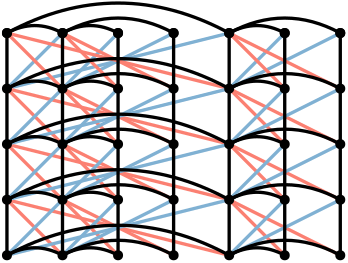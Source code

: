 <?xml version="1.0"?>
<!DOCTYPE ipe SYSTEM "ipe.dtd">
<ipe version="70218" creator="Ipe 7.2.23">
<info created="D:20201120071508" modified="D:20210525085552"/>
<ipestyle name="basic">
<symbol name="arrow/arc(spx)">
<path stroke="sym-stroke" fill="sym-stroke" pen="sym-pen">
0 0 m
-1 0.333 l
-1 -0.333 l
h
</path>
</symbol>
<symbol name="arrow/farc(spx)">
<path stroke="sym-stroke" fill="white" pen="sym-pen">
0 0 m
-1 0.333 l
-1 -0.333 l
h
</path>
</symbol>
<symbol name="arrow/ptarc(spx)">
<path stroke="sym-stroke" fill="sym-stroke" pen="sym-pen">
0 0 m
-1 0.333 l
-0.8 0 l
-1 -0.333 l
h
</path>
</symbol>
<symbol name="arrow/fptarc(spx)">
<path stroke="sym-stroke" fill="white" pen="sym-pen">
0 0 m
-1 0.333 l
-0.8 0 l
-1 -0.333 l
h
</path>
</symbol>
<symbol name="mark/circle(sx)" transformations="translations">
<path fill="sym-stroke">
0.6 0 0 0.6 0 0 e
0.4 0 0 0.4 0 0 e
</path>
</symbol>
<symbol name="mark/disk(sx)" transformations="translations">
<path fill="sym-stroke">
0.6 0 0 0.6 0 0 e
</path>
</symbol>
<symbol name="mark/fdisk(sfx)" transformations="translations">
<group>
<path fill="sym-fill">
0.5 0 0 0.5 0 0 e
</path>
<path fill="sym-stroke" fillrule="eofill">
0.6 0 0 0.6 0 0 e
0.4 0 0 0.4 0 0 e
</path>
</group>
</symbol>
<symbol name="mark/box(sx)" transformations="translations">
<path fill="sym-stroke" fillrule="eofill">
-0.6 -0.6 m
0.6 -0.6 l
0.6 0.6 l
-0.6 0.6 l
h
-0.4 -0.4 m
0.4 -0.4 l
0.4 0.4 l
-0.4 0.4 l
h
</path>
</symbol>
<symbol name="mark/square(sx)" transformations="translations">
<path fill="sym-stroke">
-0.6 -0.6 m
0.6 -0.6 l
0.6 0.6 l
-0.6 0.6 l
h
</path>
</symbol>
<symbol name="mark/fsquare(sfx)" transformations="translations">
<group>
<path fill="sym-fill">
-0.5 -0.5 m
0.5 -0.5 l
0.5 0.5 l
-0.5 0.5 l
h
</path>
<path fill="sym-stroke" fillrule="eofill">
-0.6 -0.6 m
0.6 -0.6 l
0.6 0.6 l
-0.6 0.6 l
h
-0.4 -0.4 m
0.4 -0.4 l
0.4 0.4 l
-0.4 0.4 l
h
</path>
</group>
</symbol>
<symbol name="mark/cross(sx)" transformations="translations">
<group>
<path fill="sym-stroke">
-0.43 -0.57 m
0.57 0.43 l
0.43 0.57 l
-0.57 -0.43 l
h
</path>
<path fill="sym-stroke">
-0.43 0.57 m
0.57 -0.43 l
0.43 -0.57 l
-0.57 0.43 l
h
</path>
</group>
</symbol>
<symbol name="arrow/fnormal(spx)">
<path stroke="sym-stroke" fill="white" pen="sym-pen">
0 0 m
-1 0.333 l
-1 -0.333 l
h
</path>
</symbol>
<symbol name="arrow/pointed(spx)">
<path stroke="sym-stroke" fill="sym-stroke" pen="sym-pen">
0 0 m
-1 0.333 l
-0.8 0 l
-1 -0.333 l
h
</path>
</symbol>
<symbol name="arrow/fpointed(spx)">
<path stroke="sym-stroke" fill="white" pen="sym-pen">
0 0 m
-1 0.333 l
-0.8 0 l
-1 -0.333 l
h
</path>
</symbol>
<symbol name="arrow/linear(spx)">
<path stroke="sym-stroke" pen="sym-pen">
-1 0.333 m
0 0 l
-1 -0.333 l
</path>
</symbol>
<symbol name="arrow/fdouble(spx)">
<path stroke="sym-stroke" fill="white" pen="sym-pen">
0 0 m
-1 0.333 l
-1 -0.333 l
h
-1 0 m
-2 0.333 l
-2 -0.333 l
h
</path>
</symbol>
<symbol name="arrow/double(spx)">
<path stroke="sym-stroke" fill="sym-stroke" pen="sym-pen">
0 0 m
-1 0.333 l
-1 -0.333 l
h
-1 0 m
-2 0.333 l
-2 -0.333 l
h
</path>
</symbol>
<symbol name="arrow/mid-normal(spx)">
<path stroke="sym-stroke" fill="sym-stroke" pen="sym-pen">
0.5 0 m
-0.5 0.333 l
-0.5 -0.333 l
h
</path>
</symbol>
<symbol name="arrow/mid-fnormal(spx)">
<path stroke="sym-stroke" fill="white" pen="sym-pen">
0.5 0 m
-0.5 0.333 l
-0.5 -0.333 l
h
</path>
</symbol>
<symbol name="arrow/mid-pointed(spx)">
<path stroke="sym-stroke" fill="sym-stroke" pen="sym-pen">
0.5 0 m
-0.5 0.333 l
-0.3 0 l
-0.5 -0.333 l
h
</path>
</symbol>
<symbol name="arrow/mid-fpointed(spx)">
<path stroke="sym-stroke" fill="white" pen="sym-pen">
0.5 0 m
-0.5 0.333 l
-0.3 0 l
-0.5 -0.333 l
h
</path>
</symbol>
<symbol name="arrow/mid-double(spx)">
<path stroke="sym-stroke" fill="sym-stroke" pen="sym-pen">
1 0 m
0 0.333 l
0 -0.333 l
h
0 0 m
-1 0.333 l
-1 -0.333 l
h
</path>
</symbol>
<symbol name="arrow/mid-fdouble(spx)">
<path stroke="sym-stroke" fill="white" pen="sym-pen">
1 0 m
0 0.333 l
0 -0.333 l
h
0 0 m
-1 0.333 l
-1 -0.333 l
h
</path>
</symbol>
<anglesize name="22.5 deg" value="22.5"/>
<anglesize name="30 deg" value="30"/>
<anglesize name="45 deg" value="45"/>
<anglesize name="60 deg" value="60"/>
<anglesize name="90 deg" value="90"/>
<arrowsize name="large" value="10"/>
<arrowsize name="small" value="5"/>
<arrowsize name="tiny" value="3"/>
<color name="blue" value="0 0 1"/>
<color name="brown" value="0.647 0.165 0.165"/>
<color name="darkblue" value="0 0 0.545"/>
<color name="darkcyan" value="0 0.545 0.545"/>
<color name="darkgray" value="0.663"/>
<color name="darkgreen" value="0 0.392 0"/>
<color name="darkmagenta" value="0.545 0 0.545"/>
<color name="darkorange" value="1 0.549 0"/>
<color name="darkred" value="0.545 0 0"/>
<color name="gold" value="1 0.843 0"/>
<color name="gray" value="0.745"/>
<color name="green" value="0 1 0"/>
<color name="lightblue" value="0.678 0.847 0.902"/>
<color name="lightcyan" value="0.878 1 1"/>
<color name="lightgray" value="0.827"/>
<color name="lightgreen" value="0.565 0.933 0.565"/>
<color name="lightyellow" value="1 1 0.878"/>
<color name="navy" value="0 0 0.502"/>
<color name="orange" value="1 0.647 0"/>
<color name="pink" value="1 0.753 0.796"/>
<color name="purple" value="0.627 0.125 0.941"/>
<color name="red" value="1 0 0"/>
<color name="seagreen" value="0.18 0.545 0.341"/>
<color name="turquoise" value="0.251 0.878 0.816"/>
<color name="violet" value="0.933 0.51 0.933"/>
<color name="yellow" value="1 1 0"/>
<dashstyle name="dash dot dotted" value="[4 2 1 2 1 2] 0"/>
<dashstyle name="dash dotted" value="[4 2 1 2] 0"/>
<dashstyle name="dashed" value="[4] 0"/>
<dashstyle name="dotted" value="[1 3] 0"/>
<gridsize name="10 pts (~3.5 mm)" value="10"/>
<gridsize name="14 pts (~5 mm)" value="14"/>
<gridsize name="16 pts (~6 mm)" value="16"/>
<gridsize name="20 pts (~7 mm)" value="20"/>
<gridsize name="28 pts (~10 mm)" value="28"/>
<gridsize name="32 pts (~12 mm)" value="32"/>
<gridsize name="4 pts" value="4"/>
<gridsize name="56 pts (~20 mm)" value="56"/>
<gridsize name="8 pts (~3 mm)" value="8"/>
<opacity name="10%" value="0.1"/>
<opacity name="30%" value="0.3"/>
<opacity name="50%" value="0.5"/>
<opacity name="75%" value="0.75"/>
<pen name="fat" value="1.2"/>
<pen name="heavier" value="0.8"/>
<pen name="ultrafat" value="2"/>
<symbolsize name="large" value="5"/>
<symbolsize name="small" value="2"/>
<symbolsize name="tiny" value="1.1"/>
<textsize name="Huge" value="\Huge"/>
<textsize name="LARGE" value="\LARGE"/>
<textsize name="Large" value="\Large"/>
<textsize name="footnote" value="\footnotesize"/>
<textsize name="huge" value="\huge"/>
<textsize name="large" value="\large"/>
<textsize name="small" value="\small"/>
<textsize name="tiny" value="\tiny"/>
<textstyle name="center" begin="\begin{center}" end="\end{center}"/>
<textstyle name="item" begin="\begin{itemize}\item{}" end="\end{itemize}"/>
<textstyle name="itemize" begin="\begin{itemize}" end="\end{itemize}"/>
<tiling name="falling" angle="-60" step="4" width="1"/>
<tiling name="rising" angle="30" step="4" width="1"/>
</ipestyle>
<ipestyle name="brew">
<color name="aliceblue" value="0.941 0.973 1"/>
<color name="brew1" value="0.552 0.827 0.78"/>
<color name="brew2" value="1 1 0.701"/>
<color name="brew3" value="0.745 0.729 0.854"/>
<color name="brew4" value="0.984 0.501 0.447"/>
<color name="brew5" value="0.501 0.694 0.827"/>
<color name="brew6" value="0.992 0.705 0.384"/>
<color name="brew7" value="0.701 0.87 0.411"/>
<color name="brew8" value="0.988 0.803 0.898"/>
<pen name="fattyfatfat" value="4"/>
</ipestyle>
<page>
<layer name="alpha"/>
<layer name="beta"/>
<layer name="gamma"/>
<view layers="alpha beta gamma" active="gamma"/>
<path layer="gamma" matrix="1.25 0 0 1.25 -42 -522.16" stroke="brew5" pen="fat">
232 688 m
248 704 l
</path>
<path matrix="1.25 0 0 1.25 -42 -522.16" stroke="brew5" pen="fat">
232 688 m
296 704 l
</path>
<path matrix="1.25 0 0 1.25 -42 -522.16" stroke="brew5" pen="fat">
248 688 m
264 704 l
</path>
<path matrix="1.25 0 0 1.25 -42 -522.16" stroke="brew5" pen="fat">
248 688 m
280 704 l
</path>
<path matrix="1.25 0 0 1.25 -42 -522.16" stroke="brew5" pen="fat">
296 688 m
312 704 l
</path>
<path matrix="1.25 0 0 1.25 -42 -522.16" stroke="brew5" pen="fat">
296 688 m
328 704 l
</path>
<path layer="beta" matrix="1.25 0 0 1.25 -42 -522.16" stroke="brew4" pen="fat">
232 704 m
248 688 l
</path>
<path matrix="1.25 0 0 1.25 -42 -522.16" stroke="brew4" pen="fat">
232 704 m
296 688 l
</path>
<path matrix="1.25 0 0 1.25 -42 -522.16" stroke="brew4" pen="fat">
248 704 m
264 688 l
</path>
<path matrix="1.25 0 0 1.25 -42 -522.16" stroke="brew4" pen="fat">
248 704 m
280 688 l
</path>
<path matrix="1.25 0 0 1.25 -42 -522.16" stroke="brew4" pen="fat">
296 704 m
312 688 l
</path>
<path matrix="1.25 0 0 1.25 -42 -522.16" stroke="brew4" pen="fat">
296 704 m
328 688 l
</path>
<path matrix="1.25 0 0 1.25 -42 -542.16" stroke="brew4" pen="fat">
232 704 m
248 688 l
</path>
<path matrix="1.25 0 0 1.25 -42 -542.16" stroke="brew4" pen="fat">
232 704 m
296 688 l
</path>
<path matrix="1.25 0 0 1.25 -42 -542.16" stroke="brew4" pen="fat">
248 704 m
264 688 l
</path>
<path matrix="1.25 0 0 1.25 -42 -542.16" stroke="brew4" pen="fat">
248 704 m
280 688 l
</path>
<path matrix="1.25 0 0 1.25 -42 -542.16" stroke="brew4" pen="fat">
296 704 m
312 688 l
</path>
<path matrix="1.25 0 0 1.25 -42 -542.16" stroke="brew4" pen="fat">
296 704 m
328 688 l
</path>
<path matrix="1.25 0 0 1.25 -42 -562.16" stroke="brew4" pen="fat">
232 704 m
248 688 l
</path>
<path matrix="1.25 0 0 1.25 -42 -562.16" stroke="brew4" pen="fat">
232 704 m
296 688 l
</path>
<path matrix="1.25 0 0 1.25 -42 -562.16" stroke="brew4" pen="fat">
248 704 m
264 688 l
</path>
<path matrix="1.25 0 0 1.25 -42 -562.16" stroke="brew4" pen="fat">
248 704 m
280 688 l
</path>
<path matrix="1.25 0 0 1.25 -42 -562.16" stroke="brew4" pen="fat">
296 704 m
312 688 l
</path>
<path matrix="1.25 0 0 1.25 -42 -562.16" stroke="brew4" pen="fat">
296 704 m
328 688 l
</path>
<path matrix="1.25 0 0 1.25 -42 -582.16" stroke="brew4" pen="fat">
232 704 m
248 688 l
</path>
<path matrix="1.25 0 0 1.25 -42 -582.16" stroke="brew4" pen="fat">
232 704 m
296 688 l
</path>
<path matrix="1.25 0 0 1.25 -42 -582.16" stroke="brew4" pen="fat">
248 704 m
264 688 l
</path>
<path matrix="1.25 0 0 1.25 -42 -582.16" stroke="brew4" pen="fat">
248 704 m
280 688 l
</path>
<path matrix="1.25 0 0 1.25 -42 -582.16" stroke="brew4" pen="fat">
296 704 m
312 688 l
</path>
<path matrix="1.25 0 0 1.25 -42 -582.16" stroke="brew4" pen="fat">
296 704 m
328 688 l
</path>
<path layer="gamma" matrix="1.25 0 0 1.25 -42 -542.16" stroke="brew5" pen="fat">
232 688 m
248 704 l
</path>
<path matrix="1.25 0 0 1.25 -42 -542.16" stroke="brew5" pen="fat">
232 688 m
296 704 l
</path>
<path matrix="1.25 0 0 1.25 -42 -542.16" stroke="brew5" pen="fat">
248 688 m
264 704 l
</path>
<path matrix="1.25 0 0 1.25 -42 -542.16" stroke="brew5" pen="fat">
248 688 m
280 704 l
</path>
<path matrix="1.25 0 0 1.25 -42 -542.16" stroke="brew5" pen="fat">
296 688 m
312 704 l
</path>
<path matrix="1.25 0 0 1.25 -42 -542.16" stroke="brew5" pen="fat">
296 688 m
328 704 l
</path>
<path matrix="1.25 0 0 1.25 -42 -562.16" stroke="brew5" pen="fat">
232 688 m
248 704 l
</path>
<path matrix="1.25 0 0 1.25 -42 -562.16" stroke="brew5" pen="fat">
232 688 m
296 704 l
</path>
<path matrix="1.25 0 0 1.25 -42 -562.16" stroke="brew5" pen="fat">
248 688 m
264 704 l
</path>
<path matrix="1.25 0 0 1.25 -42 -562.16" stroke="brew5" pen="fat">
248 688 m
280 704 l
</path>
<path matrix="1.25 0 0 1.25 -42 -562.16" stroke="brew5" pen="fat">
296 688 m
312 704 l
</path>
<path matrix="1.25 0 0 1.25 -42 -562.16" stroke="brew5" pen="fat">
296 688 m
328 704 l
</path>
<path matrix="1.25 0 0 1.25 -42 -582.16" stroke="brew5" pen="fat">
232 688 m
248 704 l
</path>
<path matrix="1.25 0 0 1.25 -42 -582.16" stroke="brew5" pen="fat">
232 688 m
296 704 l
</path>
<path matrix="1.25 0 0 1.25 -42 -582.16" stroke="brew5" pen="fat">
248 688 m
264 704 l
</path>
<path matrix="1.25 0 0 1.25 -42 -582.16" stroke="brew5" pen="fat">
248 688 m
280 704 l
</path>
<path matrix="1.25 0 0 1.25 -42 -582.16" stroke="brew5" pen="fat">
296 688 m
312 704 l
</path>
<path matrix="1.25 0 0 1.25 -42 -582.16" stroke="brew5" pen="fat">
296 688 m
328 704 l
</path>
<use layer="alpha" matrix="1.25 0 0 1.25 8 -522.16" name="mark/disk(sx)" pos="192 704" size="normal" stroke="black"/>
<use matrix="1.25 0 0 1.25 8 -522.16" name="mark/disk(sx)" pos="192 688" size="normal" stroke="black"/>
<use matrix="1.25 0 0 1.25 8 -522.16" name="mark/disk(sx)" pos="192 672" size="normal" stroke="black"/>
<use matrix="1.25 0 0 1.25 8 -522.16" name="mark/disk(sx)" pos="192 656" size="normal" stroke="black"/>
<use matrix="1.25 0 0 1.25 8 -522.16" name="mark/disk(sx)" pos="192 640" size="normal" stroke="black"/>
<path matrix="1.25 0 0 1.25 8 -522.16" stroke="black" pen="fat">
192 704 m
192 640 l
</path>
<use matrix="1.25 0 0 1.25 28 -522.16" name="mark/disk(sx)" pos="192 704" size="normal" stroke="black"/>
<use matrix="1.25 0 0 1.25 28 -522.16" name="mark/disk(sx)" pos="192 688" size="normal" stroke="black"/>
<use matrix="1.25 0 0 1.25 28 -522.16" name="mark/disk(sx)" pos="192 672" size="normal" stroke="black"/>
<use matrix="1.25 0 0 1.25 28 -522.16" name="mark/disk(sx)" pos="192 656" size="normal" stroke="black"/>
<use matrix="1.25 0 0 1.25 28 -522.16" name="mark/disk(sx)" pos="192 640" size="normal" stroke="black"/>
<path matrix="1.25 0 0 1.25 28 -522.16" stroke="black" pen="fat">
192 704 m
192 640 l
</path>
<use matrix="1.25 0 0 1.25 48 -522.16" name="mark/disk(sx)" pos="192 704" size="normal" stroke="black"/>
<use matrix="1.25 0 0 1.25 48 -522.16" name="mark/disk(sx)" pos="192 688" size="normal" stroke="black"/>
<use matrix="1.25 0 0 1.25 48 -522.16" name="mark/disk(sx)" pos="192 672" size="normal" stroke="black"/>
<use matrix="1.25 0 0 1.25 48 -522.16" name="mark/disk(sx)" pos="192 656" size="normal" stroke="black"/>
<use matrix="1.25 0 0 1.25 48 -522.16" name="mark/disk(sx)" pos="192 640" size="normal" stroke="black"/>
<path matrix="1.25 0 0 1.25 48 -522.16" stroke="black" pen="fat">
192 704 m
192 640 l
</path>
<use matrix="1.25 0 0 1.25 68 -522.16" name="mark/disk(sx)" pos="192 704" size="normal" stroke="black"/>
<use matrix="1.25 0 0 1.25 68 -522.16" name="mark/disk(sx)" pos="192 688" size="normal" stroke="black"/>
<use matrix="1.25 0 0 1.25 68 -522.16" name="mark/disk(sx)" pos="192 672" size="normal" stroke="black"/>
<use matrix="1.25 0 0 1.25 68 -522.16" name="mark/disk(sx)" pos="192 656" size="normal" stroke="black"/>
<use matrix="1.25 0 0 1.25 68 -522.16" name="mark/disk(sx)" pos="192 640" size="normal" stroke="black"/>
<path matrix="1.25 0 0 1.25 68 -522.16" stroke="black" pen="fat">
192 704 m
192 640 l
</path>
<use matrix="1.25 0 0 1.25 88 -522.16" name="mark/disk(sx)" pos="192 704" size="normal" stroke="black"/>
<use matrix="1.25 0 0 1.25 88 -522.16" name="mark/disk(sx)" pos="192 688" size="normal" stroke="black"/>
<use matrix="1.25 0 0 1.25 88 -522.16" name="mark/disk(sx)" pos="192 672" size="normal" stroke="black"/>
<use matrix="1.25 0 0 1.25 88 -522.16" name="mark/disk(sx)" pos="192 656" size="normal" stroke="black"/>
<use matrix="1.25 0 0 1.25 88 -522.16" name="mark/disk(sx)" pos="192 640" size="normal" stroke="black"/>
<path matrix="1.25 0 0 1.25 88 -522.16" stroke="black" pen="fat">
192 704 m
192 640 l
</path>
<use matrix="1.25 0 0 1.25 108 -522.16" name="mark/disk(sx)" pos="192 704" size="normal" stroke="black"/>
<use matrix="1.25 0 0 1.25 108 -522.16" name="mark/disk(sx)" pos="192 688" size="normal" stroke="black"/>
<use matrix="1.25 0 0 1.25 108 -522.16" name="mark/disk(sx)" pos="192 672" size="normal" stroke="black"/>
<use matrix="1.25 0 0 1.25 108 -522.16" name="mark/disk(sx)" pos="192 656" size="normal" stroke="black"/>
<use matrix="1.25 0 0 1.25 108 -522.16" name="mark/disk(sx)" pos="192 640" size="normal" stroke="black"/>
<path matrix="1.25 0 0 1.25 108 -522.16" stroke="black" pen="fat">
192 704 m
192 640 l
</path>
<use matrix="1.25 0 0 1.25 128 -522.16" name="mark/disk(sx)" pos="192 704" size="normal" stroke="black"/>
<use matrix="1.25 0 0 1.25 128 -522.16" name="mark/disk(sx)" pos="192 688" size="normal" stroke="black"/>
<use matrix="1.25 0 0 1.25 128 -522.16" name="mark/disk(sx)" pos="192 672" size="normal" stroke="black"/>
<use matrix="1.25 0 0 1.25 128 -522.16" name="mark/disk(sx)" pos="192 656" size="normal" stroke="black"/>
<use matrix="1.25 0 0 1.25 128 -522.16" name="mark/disk(sx)" pos="192 640" size="normal" stroke="black"/>
<path matrix="1.25 0 0 1.25 128 -522.16" stroke="black" pen="fat">
192 704 m
192 640 l
</path>
<use matrix="1.25 0 0 0.675 148 -95.76" name="mark/disk(sx)" pos="80 672" size="normal" stroke="black"/>
<use matrix="1.25 0 0 0.675 148 -95.76" name="mark/disk(sx)" pos="96 672" size="normal" stroke="black"/>
<use matrix="1.25 0 0 0.675 148 -95.76" name="mark/disk(sx)" pos="112 672" size="normal" stroke="black"/>
<use matrix="1.25 0 0 0.675 148 -95.76" name="mark/disk(sx)" pos="128 672" size="normal" stroke="black"/>
<use matrix="1.25 0 0 0.675 148 -95.76" name="mark/disk(sx)" pos="144 672" size="normal" stroke="black"/>
<use matrix="1.25 0 0 0.675 148 -95.76" name="mark/disk(sx)" pos="160 672" size="normal" stroke="black"/>
<use matrix="1.25 0 0 0.675 148 -95.76" name="mark/disk(sx)" pos="176 672" size="normal" stroke="black"/>
<path matrix="1.25 0 0 0.675 148 -95.76" stroke="black" pen="fat">
80 672 m
88 680
96 672 c
</path>
<path matrix="1.25 0 0 0.675 148 -95.76" stroke="black" pen="fat">
96 672 m
104 680
112 672 c
</path>
<path matrix="1.25 0 0 0.675 148 -95.76" stroke="black" pen="fat">
96 672 m
112 688
128 672 c
</path>
<path matrix="1.25 0 0 0.675 148 -95.76" stroke="black" pen="fat">
80 672 m
112 704
144 672 c
</path>
<path matrix="1.25 0 0 0.675 148 -95.76" stroke="black" pen="fat">
144 672 m
152 680
160 672 c
</path>
<path matrix="1.25 0 0 0.675 148 -95.76" stroke="black" pen="fat">
144 672 m
160 688
176 672 c
</path>
<path matrix="1.25 0 0 0.675 148 -115.76" stroke="black" pen="fat">
80 672 m
88 680
96 672 c
</path>
<path matrix="1.25 0 0 0.675 148 -115.76" stroke="black" pen="fat">
96 672 m
104 680
112 672 c
</path>
<path matrix="1.25 0 0 0.675 148 -115.76" stroke="black" pen="fat">
96 672 m
112 688
128 672 c
</path>
<path matrix="1.25 0 0 0.675 148 -115.76" stroke="black" pen="fat">
80 672 m
112 704
144 672 c
</path>
<path matrix="1.25 0 0 0.675 148 -115.76" stroke="black" pen="fat">
144 672 m
152 680
160 672 c
</path>
<path matrix="1.25 0 0 0.675 148 -115.76" stroke="black" pen="fat">
144 672 m
160 688
176 672 c
</path>
<path matrix="1.25 0 0 0.675 148 -135.76" stroke="black" pen="fat">
80 672 m
88 680
96 672 c
</path>
<path matrix="1.25 0 0 0.675 148 -135.76" stroke="black" pen="fat">
96 672 m
104 680
112 672 c
</path>
<path matrix="1.25 0 0 0.675 148 -135.76" stroke="black" pen="fat">
96 672 m
112 688
128 672 c
</path>
<path matrix="1.25 0 0 0.675 148 -135.76" stroke="black" pen="fat">
80 672 m
112 704
144 672 c
</path>
<path matrix="1.25 0 0 0.675 148 -135.76" stroke="black" pen="fat">
144 672 m
152 680
160 672 c
</path>
<path matrix="1.25 0 0 0.675 148 -135.76" stroke="black" pen="fat">
144 672 m
160 688
176 672 c
</path>
<path matrix="1.25 0 0 0.675 148 -155.76" stroke="black" pen="fat">
80 672 m
88 680
96 672 c
</path>
<path matrix="1.25 0 0 0.675 148 -155.76" stroke="black" pen="fat">
96 672 m
104 680
112 672 c
</path>
<path matrix="1.25 0 0 0.675 148 -155.76" stroke="black" pen="fat">
96 672 m
112 688
128 672 c
</path>
<path matrix="1.25 0 0 0.675 148 -155.76" stroke="black" pen="fat">
80 672 m
112 704
144 672 c
</path>
<path matrix="1.25 0 0 0.675 148 -155.76" stroke="black" pen="fat">
144 672 m
152 680
160 672 c
</path>
<path matrix="1.25 0 0 0.675 148 -155.76" stroke="black" pen="fat">
144 672 m
160 688
176 672 c
</path>
<path matrix="1.25 0 0 0.675 148 -175.76" stroke="black" pen="fat">
80 672 m
88 680
96 672 c
</path>
<path matrix="1.25 0 0 0.675 148 -175.76" stroke="black" pen="fat">
96 672 m
104 680
112 672 c
</path>
<path matrix="1.25 0 0 0.675 148 -175.76" stroke="black" pen="fat">
96 672 m
112 688
128 672 c
</path>
<path matrix="1.25 0 0 0.675 148 -175.76" stroke="black" pen="fat">
80 672 m
112 704
144 672 c
</path>
<path matrix="1.25 0 0 0.675 148 -175.76" stroke="black" pen="fat">
144 672 m
152 680
160 672 c
</path>
<path matrix="1.25 0 0 0.675 148 -175.76" stroke="black" pen="fat">
144 672 m
160 688
176 672 c
</path>
</page>
</ipe>
